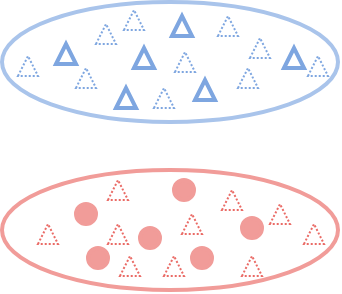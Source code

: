<mxfile version="15.7.3" type="github">
  <diagram id="XLh6PeHuTJk1JMMVZsZq" name="Page-1">
    <mxGraphModel dx="946" dy="614" grid="0" gridSize="10" guides="1" tooltips="1" connect="1" arrows="1" fold="1" page="1" pageScale="1" pageWidth="827" pageHeight="1169" math="0" shadow="0">
      <root>
        <mxCell id="0" />
        <mxCell id="1" parent="0" />
        <mxCell id="B35P_RnnMUQNIVXsbhu0-6" value="" style="ellipse;whiteSpace=wrap;html=1;rotation=0;strokeColor=#F19C99;strokeWidth=2;" vertex="1" parent="1">
          <mxGeometry x="107" y="171" width="168" height="60" as="geometry" />
        </mxCell>
        <mxCell id="B35P_RnnMUQNIVXsbhu0-7" value="" style="ellipse;whiteSpace=wrap;html=1;rotation=0;strokeColor=#A9C4EB;strokeWidth=2;" vertex="1" parent="1">
          <mxGeometry x="107" y="87" width="168" height="60" as="geometry" />
        </mxCell>
        <mxCell id="B35P_RnnMUQNIVXsbhu0-8" value="" style="ellipse;whiteSpace=wrap;html=1;aspect=fixed;strokeColor=#F19C99;strokeWidth=2;fillColor=#F19C99;" vertex="1" parent="1">
          <mxGeometry x="144" y="188" width="10" height="10" as="geometry" />
        </mxCell>
        <mxCell id="B35P_RnnMUQNIVXsbhu0-9" value="" style="ellipse;whiteSpace=wrap;html=1;aspect=fixed;strokeColor=#F19C99;strokeWidth=2;fillColor=#F19C99;" vertex="1" parent="1">
          <mxGeometry x="193" y="176" width="10" height="10" as="geometry" />
        </mxCell>
        <mxCell id="B35P_RnnMUQNIVXsbhu0-10" value="" style="ellipse;whiteSpace=wrap;html=1;aspect=fixed;strokeColor=#F19C99;strokeWidth=2;fillColor=#F19C99;" vertex="1" parent="1">
          <mxGeometry x="227" y="195" width="10" height="10" as="geometry" />
        </mxCell>
        <mxCell id="B35P_RnnMUQNIVXsbhu0-11" value="" style="ellipse;whiteSpace=wrap;html=1;aspect=fixed;strokeColor=#F19C99;strokeWidth=2;fillColor=#F19C99;" vertex="1" parent="1">
          <mxGeometry x="176" y="200" width="10" height="10" as="geometry" />
        </mxCell>
        <mxCell id="B35P_RnnMUQNIVXsbhu0-12" value="" style="ellipse;whiteSpace=wrap;html=1;aspect=fixed;strokeColor=#F19C99;strokeWidth=2;fillColor=#F19C99;" vertex="1" parent="1">
          <mxGeometry x="202" y="210" width="10" height="10" as="geometry" />
        </mxCell>
        <mxCell id="B35P_RnnMUQNIVXsbhu0-13" value="" style="ellipse;whiteSpace=wrap;html=1;aspect=fixed;strokeColor=#F19C99;strokeWidth=2;fillColor=#F19C99;" vertex="1" parent="1">
          <mxGeometry x="150" y="210" width="10" height="10" as="geometry" />
        </mxCell>
        <mxCell id="B35P_RnnMUQNIVXsbhu0-20" value="" style="triangle;whiteSpace=wrap;html=1;strokeColor=#7EA6E0;strokeWidth=1;fillColor=none;rotation=-90;dashed=1;dashPattern=1 1;" vertex="1" parent="1">
          <mxGeometry x="215" y="94" width="10" height="10" as="geometry" />
        </mxCell>
        <mxCell id="B35P_RnnMUQNIVXsbhu0-23" value="" style="triangle;whiteSpace=wrap;html=1;strokeColor=#7EA6E0;strokeWidth=1;fillColor=none;rotation=-90;dashed=1;dashPattern=1 1;" vertex="1" parent="1">
          <mxGeometry x="225" y="120" width="10" height="10" as="geometry" />
        </mxCell>
        <mxCell id="B35P_RnnMUQNIVXsbhu0-24" value="" style="triangle;whiteSpace=wrap;html=1;strokeColor=#7EA6E0;strokeWidth=1;fillColor=none;rotation=-90;dashed=1;dashPattern=1 1;" vertex="1" parent="1">
          <mxGeometry x="193.5" y="112" width="10" height="10" as="geometry" />
        </mxCell>
        <mxCell id="B35P_RnnMUQNIVXsbhu0-25" value="" style="triangle;whiteSpace=wrap;html=1;strokeColor=#7EA6E0;strokeWidth=1;fillColor=none;rotation=-90;dashed=1;dashPattern=1 1;" vertex="1" parent="1">
          <mxGeometry x="183" y="130" width="10" height="10" as="geometry" />
        </mxCell>
        <mxCell id="B35P_RnnMUQNIVXsbhu0-26" value="" style="triangle;whiteSpace=wrap;html=1;strokeColor=#7EA6E0;strokeWidth=1;fillColor=none;rotation=-90;dashed=1;dashPattern=1 1;" vertex="1" parent="1">
          <mxGeometry x="144" y="120" width="10" height="10" as="geometry" />
        </mxCell>
        <mxCell id="B35P_RnnMUQNIVXsbhu0-27" value="" style="triangle;whiteSpace=wrap;html=1;strokeColor=#7EA6E0;strokeWidth=1;fillColor=none;rotation=-90;dashed=1;dashPattern=1 1;" vertex="1" parent="1">
          <mxGeometry x="154" y="98" width="10" height="10" as="geometry" />
        </mxCell>
        <mxCell id="B35P_RnnMUQNIVXsbhu0-28" value="" style="triangle;whiteSpace=wrap;html=1;strokeColor=#7EA6E0;strokeWidth=1;fillColor=none;rotation=-90;dashed=1;dashPattern=1 1;" vertex="1" parent="1">
          <mxGeometry x="168" y="91" width="10" height="10" as="geometry" />
        </mxCell>
        <mxCell id="B35P_RnnMUQNIVXsbhu0-29" value="" style="triangle;whiteSpace=wrap;html=1;strokeColor=#7EA6E0;strokeWidth=1;fillColor=none;rotation=-90;dashed=1;dashPattern=1 1;" vertex="1" parent="1">
          <mxGeometry x="115" y="114" width="10" height="10" as="geometry" />
        </mxCell>
        <mxCell id="B35P_RnnMUQNIVXsbhu0-30" value="" style="triangle;whiteSpace=wrap;html=1;strokeColor=#7EA6E0;strokeWidth=1;fillColor=none;rotation=-90;dashed=1;dashPattern=1 1;" vertex="1" parent="1">
          <mxGeometry x="231" y="105" width="10" height="10" as="geometry" />
        </mxCell>
        <mxCell id="B35P_RnnMUQNIVXsbhu0-31" value="" style="triangle;whiteSpace=wrap;html=1;strokeColor=#7EA6E0;strokeWidth=1;fillColor=none;rotation=-90;dashed=1;dashPattern=1 1;" vertex="1" parent="1">
          <mxGeometry x="260" y="114" width="10" height="10" as="geometry" />
        </mxCell>
        <mxCell id="B35P_RnnMUQNIVXsbhu0-32" value="" style="triangle;whiteSpace=wrap;html=1;strokeColor=#EA6B66;strokeWidth=1;fillColor=none;rotation=-90;dashed=1;dashPattern=1 1;" vertex="1" parent="1">
          <mxGeometry x="217" y="181" width="10" height="10" as="geometry" />
        </mxCell>
        <mxCell id="B35P_RnnMUQNIVXsbhu0-33" value="" style="triangle;whiteSpace=wrap;html=1;strokeColor=#EA6B66;strokeWidth=1;fillColor=none;rotation=-90;dashed=1;dashPattern=1 1;" vertex="1" parent="1">
          <mxGeometry x="241" y="188" width="10" height="10" as="geometry" />
        </mxCell>
        <mxCell id="B35P_RnnMUQNIVXsbhu0-34" value="" style="triangle;whiteSpace=wrap;html=1;strokeColor=#EA6B66;strokeWidth=1;fillColor=none;rotation=-90;dashed=1;dashPattern=1 1;" vertex="1" parent="1">
          <mxGeometry x="258" y="198" width="10" height="10" as="geometry" />
        </mxCell>
        <mxCell id="B35P_RnnMUQNIVXsbhu0-35" value="" style="triangle;whiteSpace=wrap;html=1;strokeColor=#EA6B66;strokeWidth=1;fillColor=none;rotation=-90;dashed=1;dashPattern=1 1;" vertex="1" parent="1">
          <mxGeometry x="227" y="214" width="10" height="10" as="geometry" />
        </mxCell>
        <mxCell id="B35P_RnnMUQNIVXsbhu0-36" value="" style="triangle;whiteSpace=wrap;html=1;strokeColor=#EA6B66;strokeWidth=1;fillColor=none;rotation=-90;dashed=1;dashPattern=1 1;" vertex="1" parent="1">
          <mxGeometry x="197" y="193" width="10" height="10" as="geometry" />
        </mxCell>
        <mxCell id="B35P_RnnMUQNIVXsbhu0-38" value="" style="triangle;whiteSpace=wrap;html=1;strokeColor=#EA6B66;strokeWidth=1;fillColor=none;rotation=-90;dashed=1;dashPattern=1 1;" vertex="1" parent="1">
          <mxGeometry x="188" y="214" width="10" height="10" as="geometry" />
        </mxCell>
        <mxCell id="B35P_RnnMUQNIVXsbhu0-39" value="" style="triangle;whiteSpace=wrap;html=1;strokeColor=#EA6B66;strokeWidth=1;fillColor=none;rotation=-90;dashed=1;dashPattern=1 1;" vertex="1" parent="1">
          <mxGeometry x="125" y="198" width="10" height="10" as="geometry" />
        </mxCell>
        <mxCell id="B35P_RnnMUQNIVXsbhu0-40" value="" style="triangle;whiteSpace=wrap;html=1;strokeColor=#EA6B66;strokeWidth=1;fillColor=none;rotation=-90;dashed=1;dashPattern=1 1;" vertex="1" parent="1">
          <mxGeometry x="160" y="176" width="10" height="10" as="geometry" />
        </mxCell>
        <mxCell id="B35P_RnnMUQNIVXsbhu0-41" value="" style="triangle;whiteSpace=wrap;html=1;strokeColor=#EA6B66;strokeWidth=1;fillColor=none;rotation=-90;dashed=1;dashPattern=1 1;" vertex="1" parent="1">
          <mxGeometry x="166" y="214" width="10" height="10" as="geometry" />
        </mxCell>
        <mxCell id="B35P_RnnMUQNIVXsbhu0-42" value="" style="triangle;whiteSpace=wrap;html=1;strokeColor=#EA6B66;strokeWidth=1;fillColor=none;rotation=-90;dashed=1;dashPattern=1 1;" vertex="1" parent="1">
          <mxGeometry x="160" y="198" width="10" height="10" as="geometry" />
        </mxCell>
        <mxCell id="B35P_RnnMUQNIVXsbhu0-46" value="" style="triangle;whiteSpace=wrap;html=1;strokeColor=#7EA6E0;strokeWidth=2;fillColor=none;rotation=-90;" vertex="1" parent="1">
          <mxGeometry x="134" y="108" width="10" height="10" as="geometry" />
        </mxCell>
        <mxCell id="B35P_RnnMUQNIVXsbhu0-47" value="" style="triangle;whiteSpace=wrap;html=1;strokeColor=#7EA6E0;strokeWidth=2;fillColor=none;rotation=-90;" vertex="1" parent="1">
          <mxGeometry x="192" y="94" width="10" height="10" as="geometry" />
        </mxCell>
        <mxCell id="B35P_RnnMUQNIVXsbhu0-48" value="" style="triangle;whiteSpace=wrap;html=1;strokeColor=#7EA6E0;strokeWidth=2;fillColor=none;rotation=-90;" vertex="1" parent="1">
          <mxGeometry x="173" y="110" width="10" height="10" as="geometry" />
        </mxCell>
        <mxCell id="B35P_RnnMUQNIVXsbhu0-49" value="" style="triangle;whiteSpace=wrap;html=1;strokeColor=#7EA6E0;strokeWidth=2;fillColor=none;rotation=-90;" vertex="1" parent="1">
          <mxGeometry x="164" y="130" width="10" height="10" as="geometry" />
        </mxCell>
        <mxCell id="B35P_RnnMUQNIVXsbhu0-51" value="" style="triangle;whiteSpace=wrap;html=1;strokeColor=#7EA6E0;strokeWidth=2;fillColor=none;rotation=-90;" vertex="1" parent="1">
          <mxGeometry x="203.5" y="126" width="10" height="10" as="geometry" />
        </mxCell>
        <mxCell id="B35P_RnnMUQNIVXsbhu0-52" value="" style="triangle;whiteSpace=wrap;html=1;strokeColor=#7EA6E0;strokeWidth=2;fillColor=none;rotation=-90;" vertex="1" parent="1">
          <mxGeometry x="248" y="110" width="10" height="10" as="geometry" />
        </mxCell>
      </root>
    </mxGraphModel>
  </diagram>
</mxfile>
